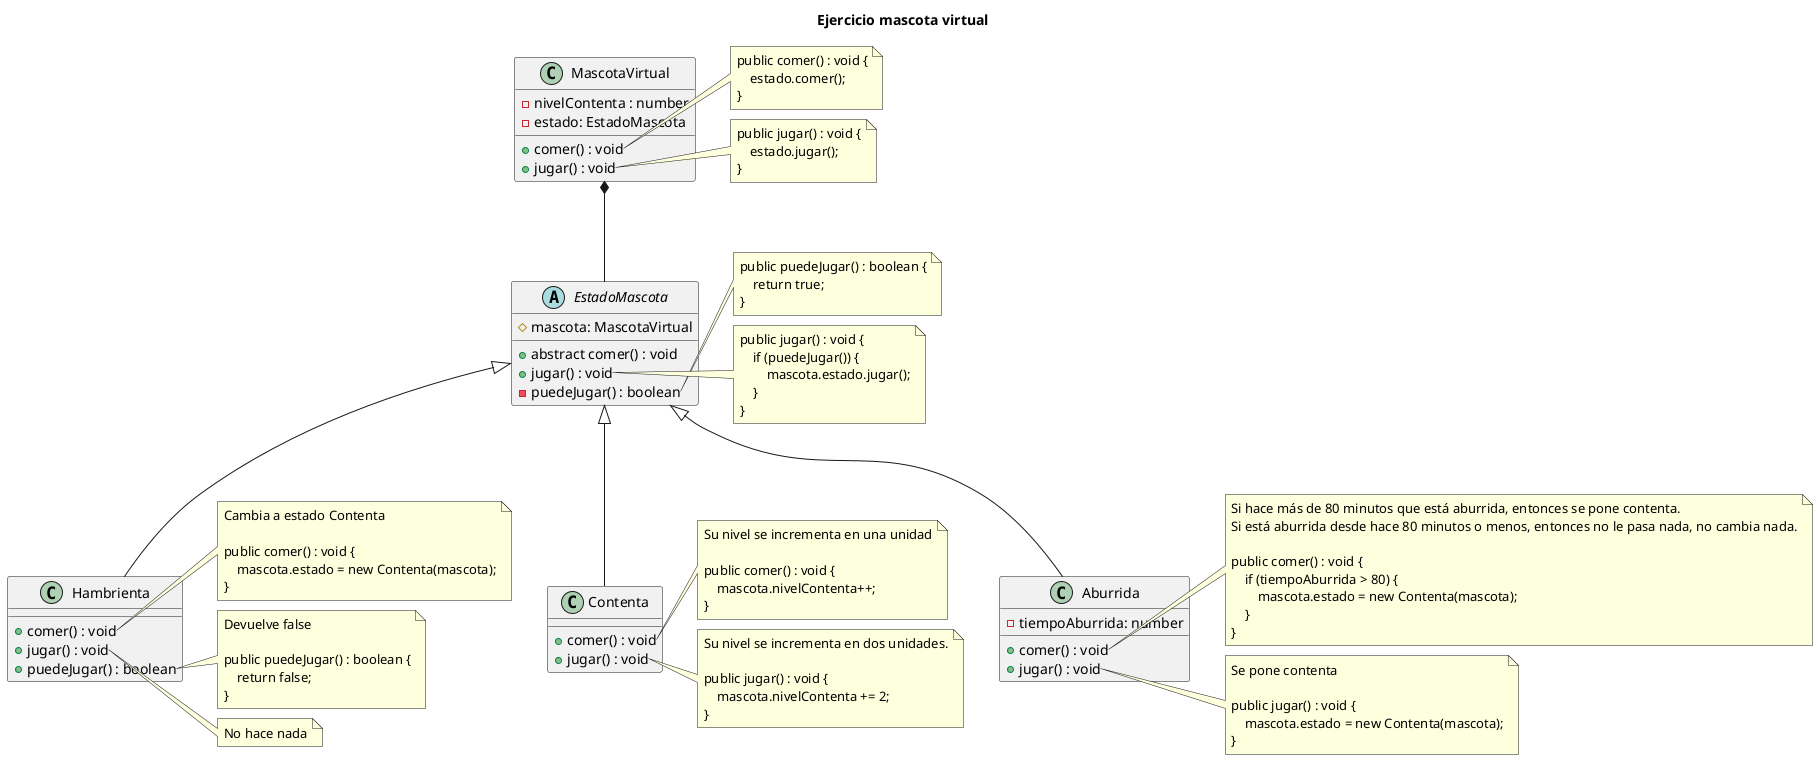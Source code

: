 @startuml

title "Ejercicio mascota virtual"

class MascotaVirtual {
    - nivelContenta : number
    - estado: EstadoMascota

    + comer() : void
    + jugar() : void
}

abstract class EstadoMascota {
    # mascota: MascotaVirtual

    + abstract comer() : void
    + jugar() : void
    - puedeJugar() : boolean
}

class Hambrienta extends EstadoMascota {
    + comer() : void
    + jugar() : void
    + puedeJugar() : boolean
}
class Contenta extends EstadoMascota {
    + comer() : void
    + jugar() : void
}
class Aburrida extends EstadoMascota {
    - tiempoAburrida: number

    + comer() : void
    + jugar() : void
}

' Relaciones
MascotaVirtual *-- EstadoMascota

' Notas
note right of MascotaVirtual::comer
    public comer() : void {
        estado.comer();
    }
end note

note right of MascotaVirtual::jugar
    public jugar() : void {
        estado.jugar();
    }
end note

note right of Hambrienta::comer
    Cambia a estado Contenta
    
    public comer() : void {
        mascota.estado = new Contenta(mascota);
    }
end note

note right of Contenta::comer
    Su nivel se incrementa en una unidad
    
    public comer() : void {
        mascota.nivelContenta++;
    }
end note

note right of Aburrida::comer
    Si hace más de 80 minutos que está aburrida, entonces se pone contenta.
    Si está aburrida desde hace 80 minutos o menos, entonces no le pasa nada, no cambia nada.

    public comer() : void {
        if (tiempoAburrida > 80) {
            mascota.estado = new Contenta(mascota);
        }
    }
end note

note right of Contenta::jugar
    Su nivel se incrementa en dos unidades.
    
    public jugar() : void {
        mascota.nivelContenta += 2;
    }
end note

note right of Aburrida::jugar
    Se pone contenta
    
    public jugar() : void {
        mascota.estado = new Contenta(mascota);
    }
end note

note right of Hambrienta::puedeJugar
    Devuelve false

    public puedeJugar() : boolean {
        return false;
    }
end note

note right of Hambrienta::jugar
    No hace nada
end note

note right of EstadoMascota::puedeJugar
    public puedeJugar() : boolean {
        return true;
    }
end note

note right of EstadoMascota::jugar
    public jugar() : void {
        if (puedeJugar()) {
            mascota.estado.jugar();
        }
    }
end note

@enduml